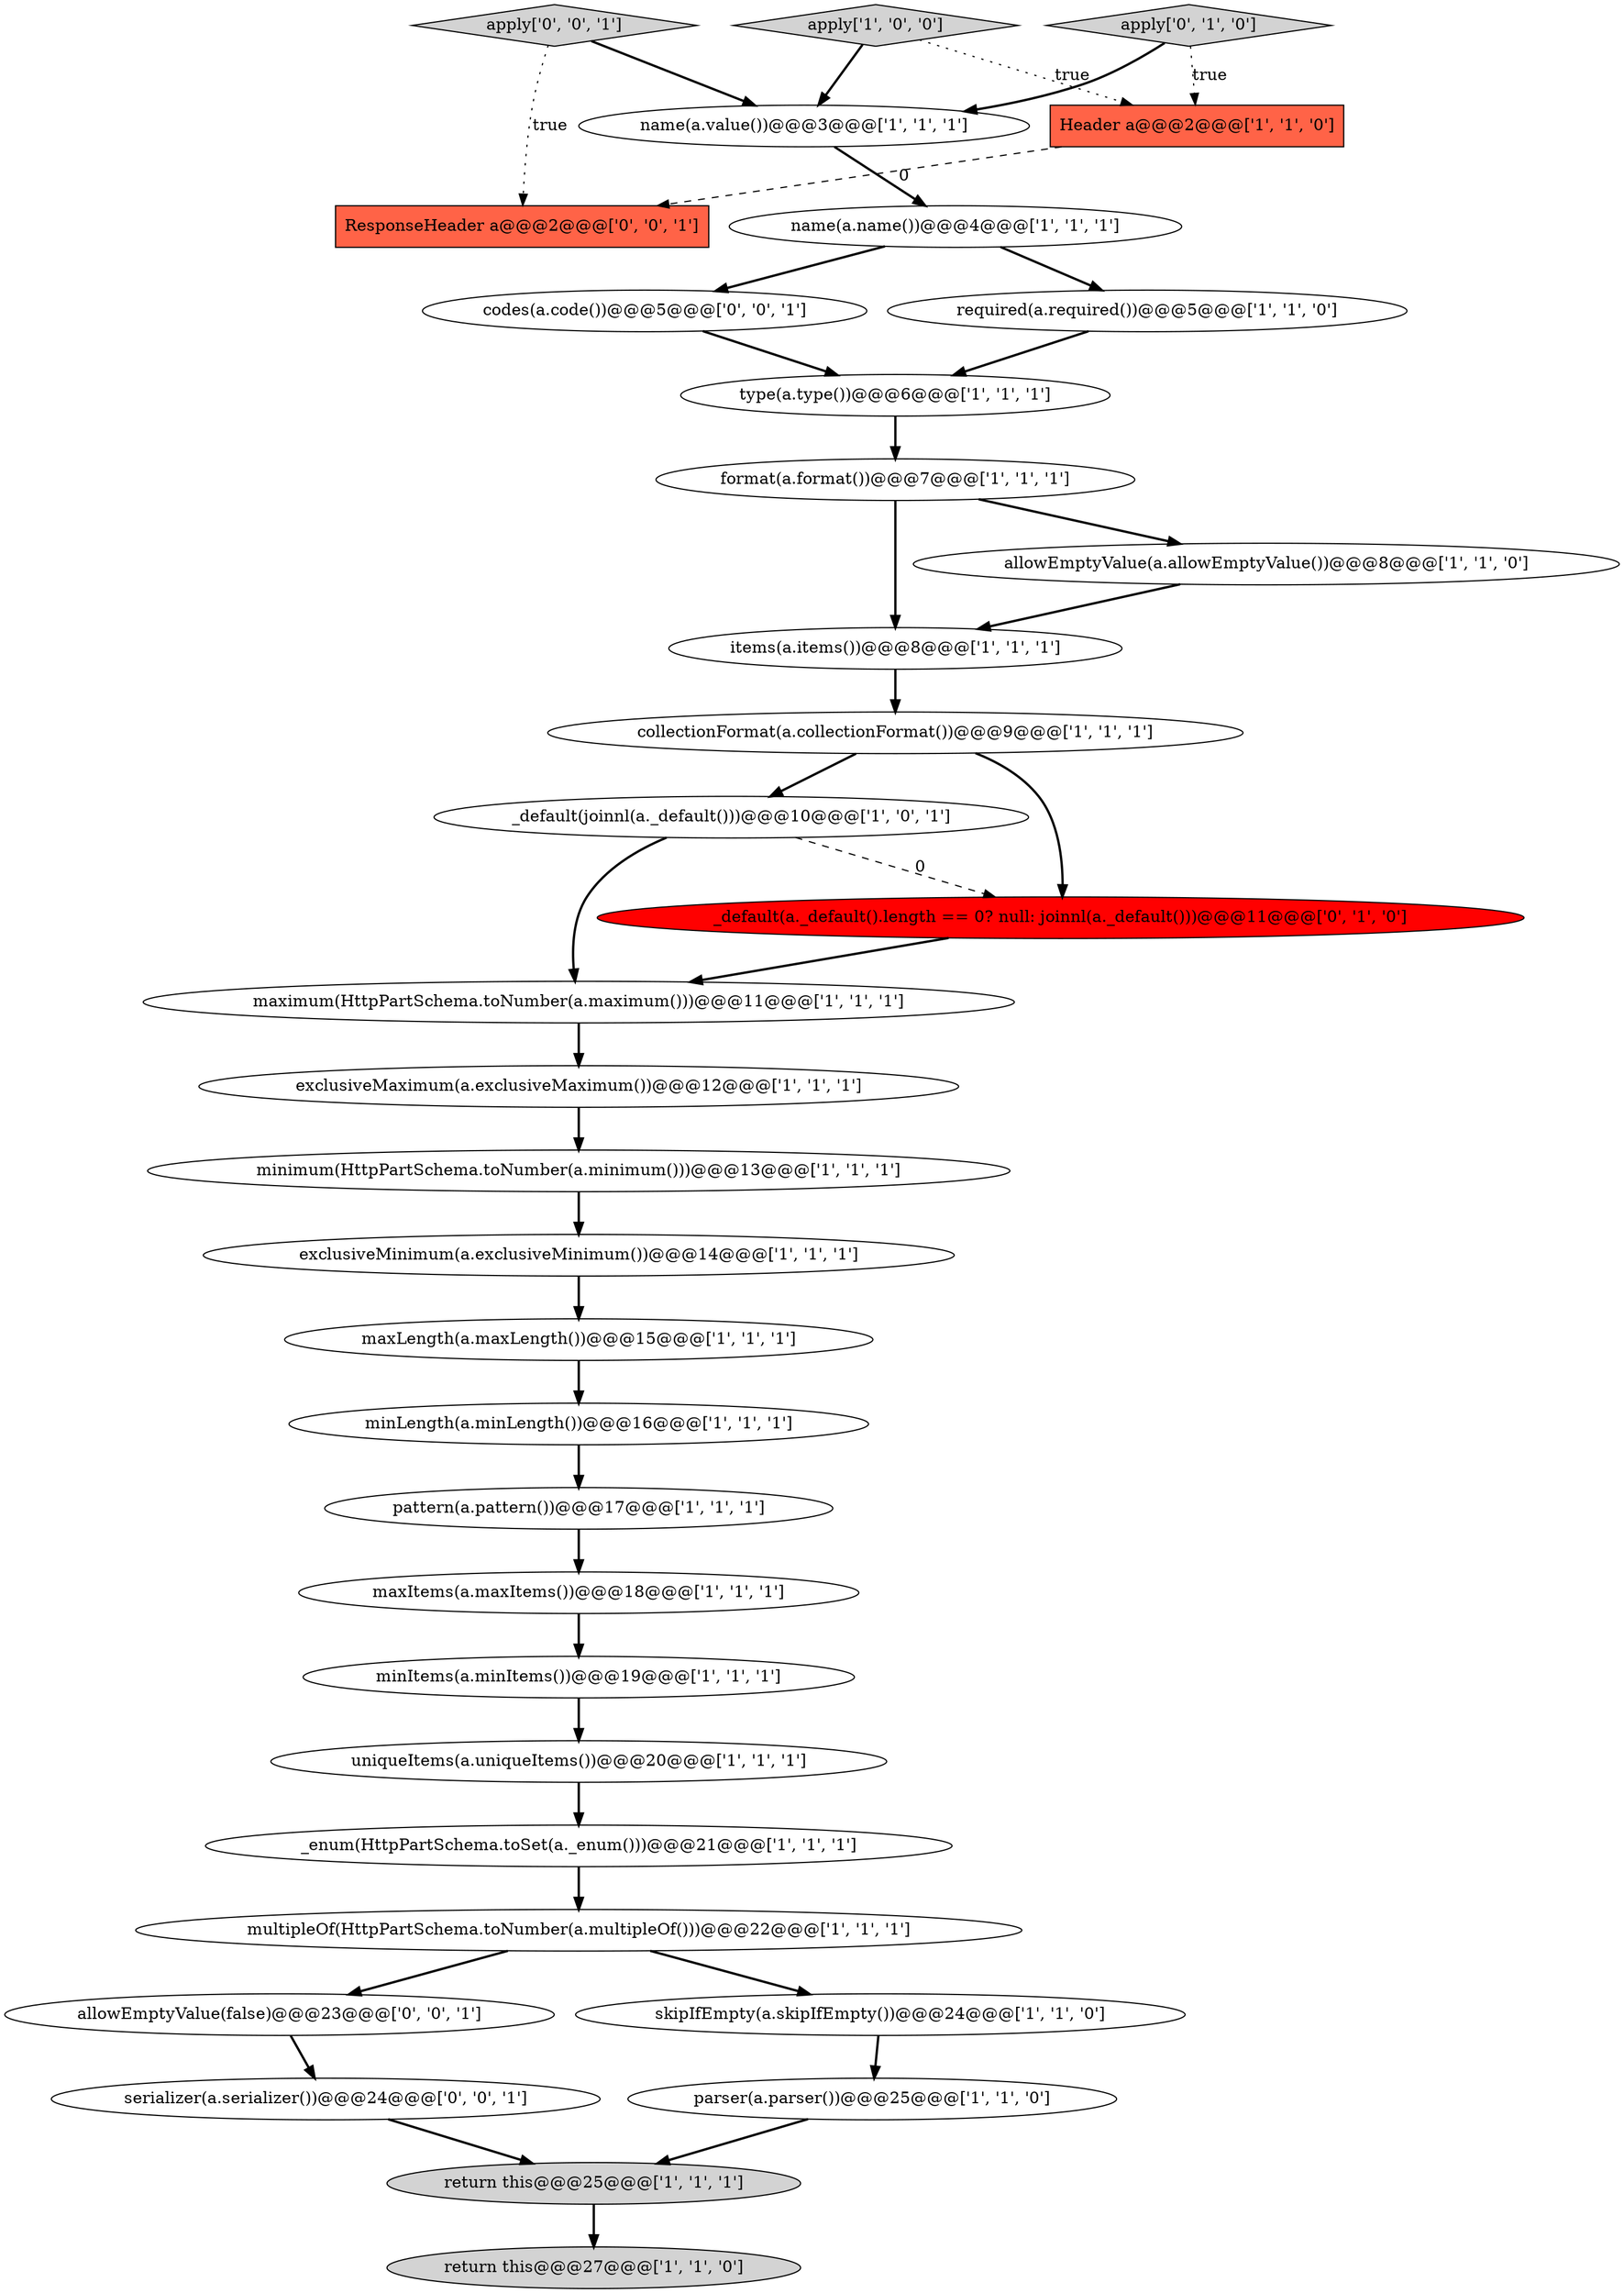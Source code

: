 digraph {
10 [style = filled, label = "maxItems(a.maxItems())@@@18@@@['1', '1', '1']", fillcolor = white, shape = ellipse image = "AAA0AAABBB1BBB"];
32 [style = filled, label = "serializer(a.serializer())@@@24@@@['0', '0', '1']", fillcolor = white, shape = ellipse image = "AAA0AAABBB3BBB"];
29 [style = filled, label = "allowEmptyValue(false)@@@23@@@['0', '0', '1']", fillcolor = white, shape = ellipse image = "AAA0AAABBB3BBB"];
12 [style = filled, label = "_enum(HttpPartSchema.toSet(a._enum()))@@@21@@@['1', '1', '1']", fillcolor = white, shape = ellipse image = "AAA0AAABBB1BBB"];
26 [style = filled, label = "minimum(HttpPartSchema.toNumber(a.minimum()))@@@13@@@['1', '1', '1']", fillcolor = white, shape = ellipse image = "AAA0AAABBB1BBB"];
30 [style = filled, label = "codes(a.code())@@@5@@@['0', '0', '1']", fillcolor = white, shape = ellipse image = "AAA0AAABBB3BBB"];
24 [style = filled, label = "format(a.format())@@@7@@@['1', '1', '1']", fillcolor = white, shape = ellipse image = "AAA0AAABBB1BBB"];
17 [style = filled, label = "allowEmptyValue(a.allowEmptyValue())@@@8@@@['1', '1', '0']", fillcolor = white, shape = ellipse image = "AAA0AAABBB1BBB"];
1 [style = filled, label = "name(a.value())@@@3@@@['1', '1', '1']", fillcolor = white, shape = ellipse image = "AAA0AAABBB1BBB"];
20 [style = filled, label = "exclusiveMinimum(a.exclusiveMinimum())@@@14@@@['1', '1', '1']", fillcolor = white, shape = ellipse image = "AAA0AAABBB1BBB"];
8 [style = filled, label = "minLength(a.minLength())@@@16@@@['1', '1', '1']", fillcolor = white, shape = ellipse image = "AAA0AAABBB1BBB"];
9 [style = filled, label = "parser(a.parser())@@@25@@@['1', '1', '0']", fillcolor = white, shape = ellipse image = "AAA0AAABBB1BBB"];
27 [style = filled, label = "apply['0', '1', '0']", fillcolor = lightgray, shape = diamond image = "AAA0AAABBB2BBB"];
23 [style = filled, label = "exclusiveMaximum(a.exclusiveMaximum())@@@12@@@['1', '1', '1']", fillcolor = white, shape = ellipse image = "AAA0AAABBB1BBB"];
31 [style = filled, label = "apply['0', '0', '1']", fillcolor = lightgray, shape = diamond image = "AAA0AAABBB3BBB"];
15 [style = filled, label = "maxLength(a.maxLength())@@@15@@@['1', '1', '1']", fillcolor = white, shape = ellipse image = "AAA0AAABBB1BBB"];
14 [style = filled, label = "items(a.items())@@@8@@@['1', '1', '1']", fillcolor = white, shape = ellipse image = "AAA0AAABBB1BBB"];
13 [style = filled, label = "apply['1', '0', '0']", fillcolor = lightgray, shape = diamond image = "AAA0AAABBB1BBB"];
21 [style = filled, label = "maximum(HttpPartSchema.toNumber(a.maximum()))@@@11@@@['1', '1', '1']", fillcolor = white, shape = ellipse image = "AAA0AAABBB1BBB"];
19 [style = filled, label = "name(a.name())@@@4@@@['1', '1', '1']", fillcolor = white, shape = ellipse image = "AAA0AAABBB1BBB"];
7 [style = filled, label = "_default(joinnl(a._default()))@@@10@@@['1', '0', '1']", fillcolor = white, shape = ellipse image = "AAA0AAABBB1BBB"];
18 [style = filled, label = "uniqueItems(a.uniqueItems())@@@20@@@['1', '1', '1']", fillcolor = white, shape = ellipse image = "AAA0AAABBB1BBB"];
6 [style = filled, label = "type(a.type())@@@6@@@['1', '1', '1']", fillcolor = white, shape = ellipse image = "AAA0AAABBB1BBB"];
28 [style = filled, label = "_default(a._default().length == 0? null: joinnl(a._default()))@@@11@@@['0', '1', '0']", fillcolor = red, shape = ellipse image = "AAA1AAABBB2BBB"];
33 [style = filled, label = "ResponseHeader a@@@2@@@['0', '0', '1']", fillcolor = tomato, shape = box image = "AAA0AAABBB3BBB"];
11 [style = filled, label = "minItems(a.minItems())@@@19@@@['1', '1', '1']", fillcolor = white, shape = ellipse image = "AAA0AAABBB1BBB"];
0 [style = filled, label = "multipleOf(HttpPartSchema.toNumber(a.multipleOf()))@@@22@@@['1', '1', '1']", fillcolor = white, shape = ellipse image = "AAA0AAABBB1BBB"];
4 [style = filled, label = "Header a@@@2@@@['1', '1', '0']", fillcolor = tomato, shape = box image = "AAA0AAABBB1BBB"];
16 [style = filled, label = "required(a.required())@@@5@@@['1', '1', '0']", fillcolor = white, shape = ellipse image = "AAA0AAABBB1BBB"];
22 [style = filled, label = "collectionFormat(a.collectionFormat())@@@9@@@['1', '1', '1']", fillcolor = white, shape = ellipse image = "AAA0AAABBB1BBB"];
25 [style = filled, label = "pattern(a.pattern())@@@17@@@['1', '1', '1']", fillcolor = white, shape = ellipse image = "AAA0AAABBB1BBB"];
2 [style = filled, label = "return this@@@27@@@['1', '1', '0']", fillcolor = lightgray, shape = ellipse image = "AAA0AAABBB1BBB"];
3 [style = filled, label = "return this@@@25@@@['1', '1', '1']", fillcolor = lightgray, shape = ellipse image = "AAA0AAABBB1BBB"];
5 [style = filled, label = "skipIfEmpty(a.skipIfEmpty())@@@24@@@['1', '1', '0']", fillcolor = white, shape = ellipse image = "AAA0AAABBB1BBB"];
27->1 [style = bold, label=""];
5->9 [style = bold, label=""];
16->6 [style = bold, label=""];
14->22 [style = bold, label=""];
23->26 [style = bold, label=""];
18->12 [style = bold, label=""];
6->24 [style = bold, label=""];
22->28 [style = bold, label=""];
0->29 [style = bold, label=""];
31->1 [style = bold, label=""];
30->6 [style = bold, label=""];
12->0 [style = bold, label=""];
31->33 [style = dotted, label="true"];
27->4 [style = dotted, label="true"];
22->7 [style = bold, label=""];
4->33 [style = dashed, label="0"];
11->18 [style = bold, label=""];
13->1 [style = bold, label=""];
19->16 [style = bold, label=""];
24->14 [style = bold, label=""];
13->4 [style = dotted, label="true"];
28->21 [style = bold, label=""];
3->2 [style = bold, label=""];
7->28 [style = dashed, label="0"];
17->14 [style = bold, label=""];
19->30 [style = bold, label=""];
29->32 [style = bold, label=""];
24->17 [style = bold, label=""];
7->21 [style = bold, label=""];
9->3 [style = bold, label=""];
25->10 [style = bold, label=""];
1->19 [style = bold, label=""];
32->3 [style = bold, label=""];
20->15 [style = bold, label=""];
21->23 [style = bold, label=""];
8->25 [style = bold, label=""];
15->8 [style = bold, label=""];
26->20 [style = bold, label=""];
0->5 [style = bold, label=""];
10->11 [style = bold, label=""];
}
